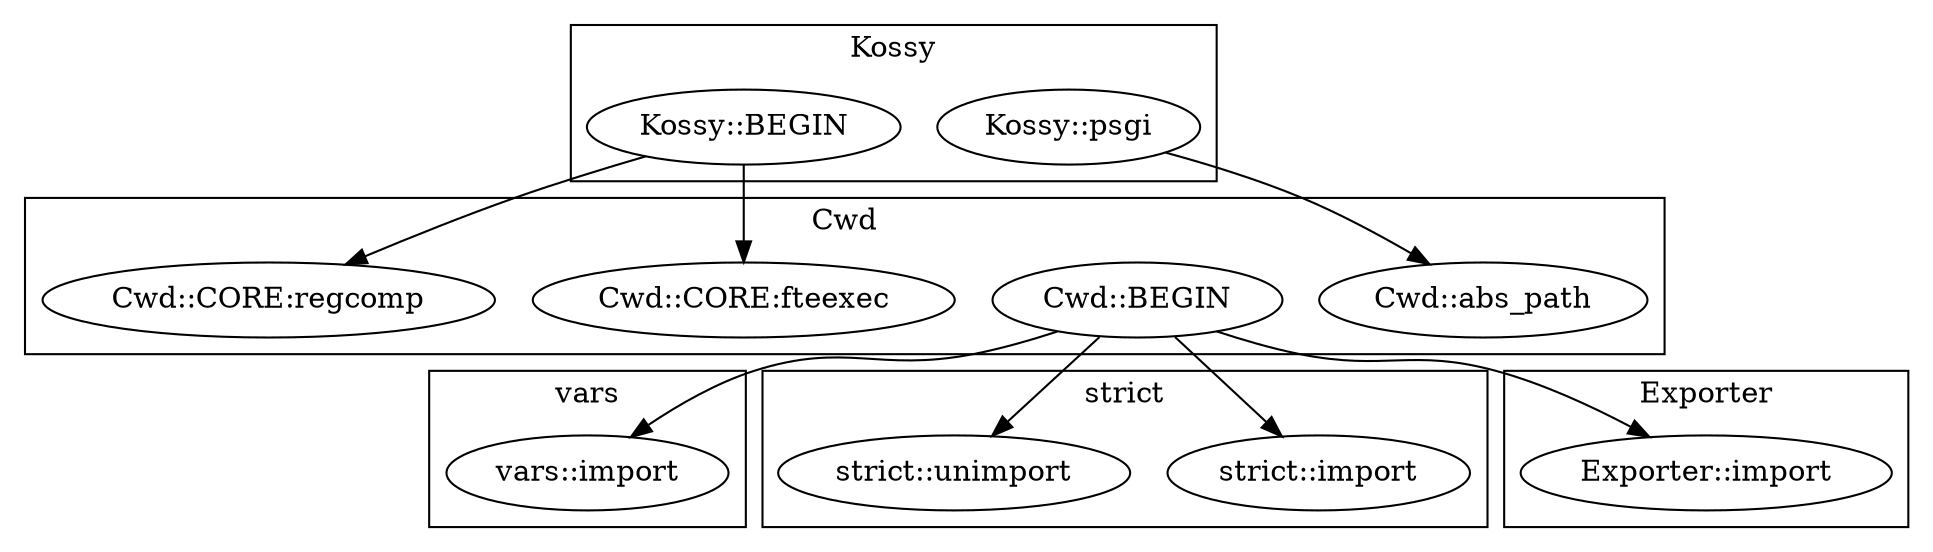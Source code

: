 digraph {
graph [overlap=false]
subgraph cluster_vars {
	label="vars";
	"vars::import";
}
subgraph cluster_strict {
	label="strict";
	"strict::import";
	"strict::unimport";
}
subgraph cluster_Exporter {
	label="Exporter";
	"Exporter::import";
}
subgraph cluster_Kossy {
	label="Kossy";
	"Kossy::psgi";
	"Kossy::BEGIN";
}
subgraph cluster_Cwd {
	label="Cwd";
	"Cwd::abs_path";
	"Cwd::BEGIN";
	"Cwd::CORE:fteexec";
	"Cwd::CORE:regcomp";
}
"Cwd::BEGIN" -> "Exporter::import";
"Cwd::BEGIN" -> "strict::unimport";
"Kossy::psgi" -> "Cwd::abs_path";
"Cwd::BEGIN" -> "vars::import";
"Kossy::BEGIN" -> "Cwd::CORE:fteexec";
"Kossy::BEGIN" -> "Cwd::CORE:regcomp";
"Cwd::BEGIN" -> "strict::import";
}
